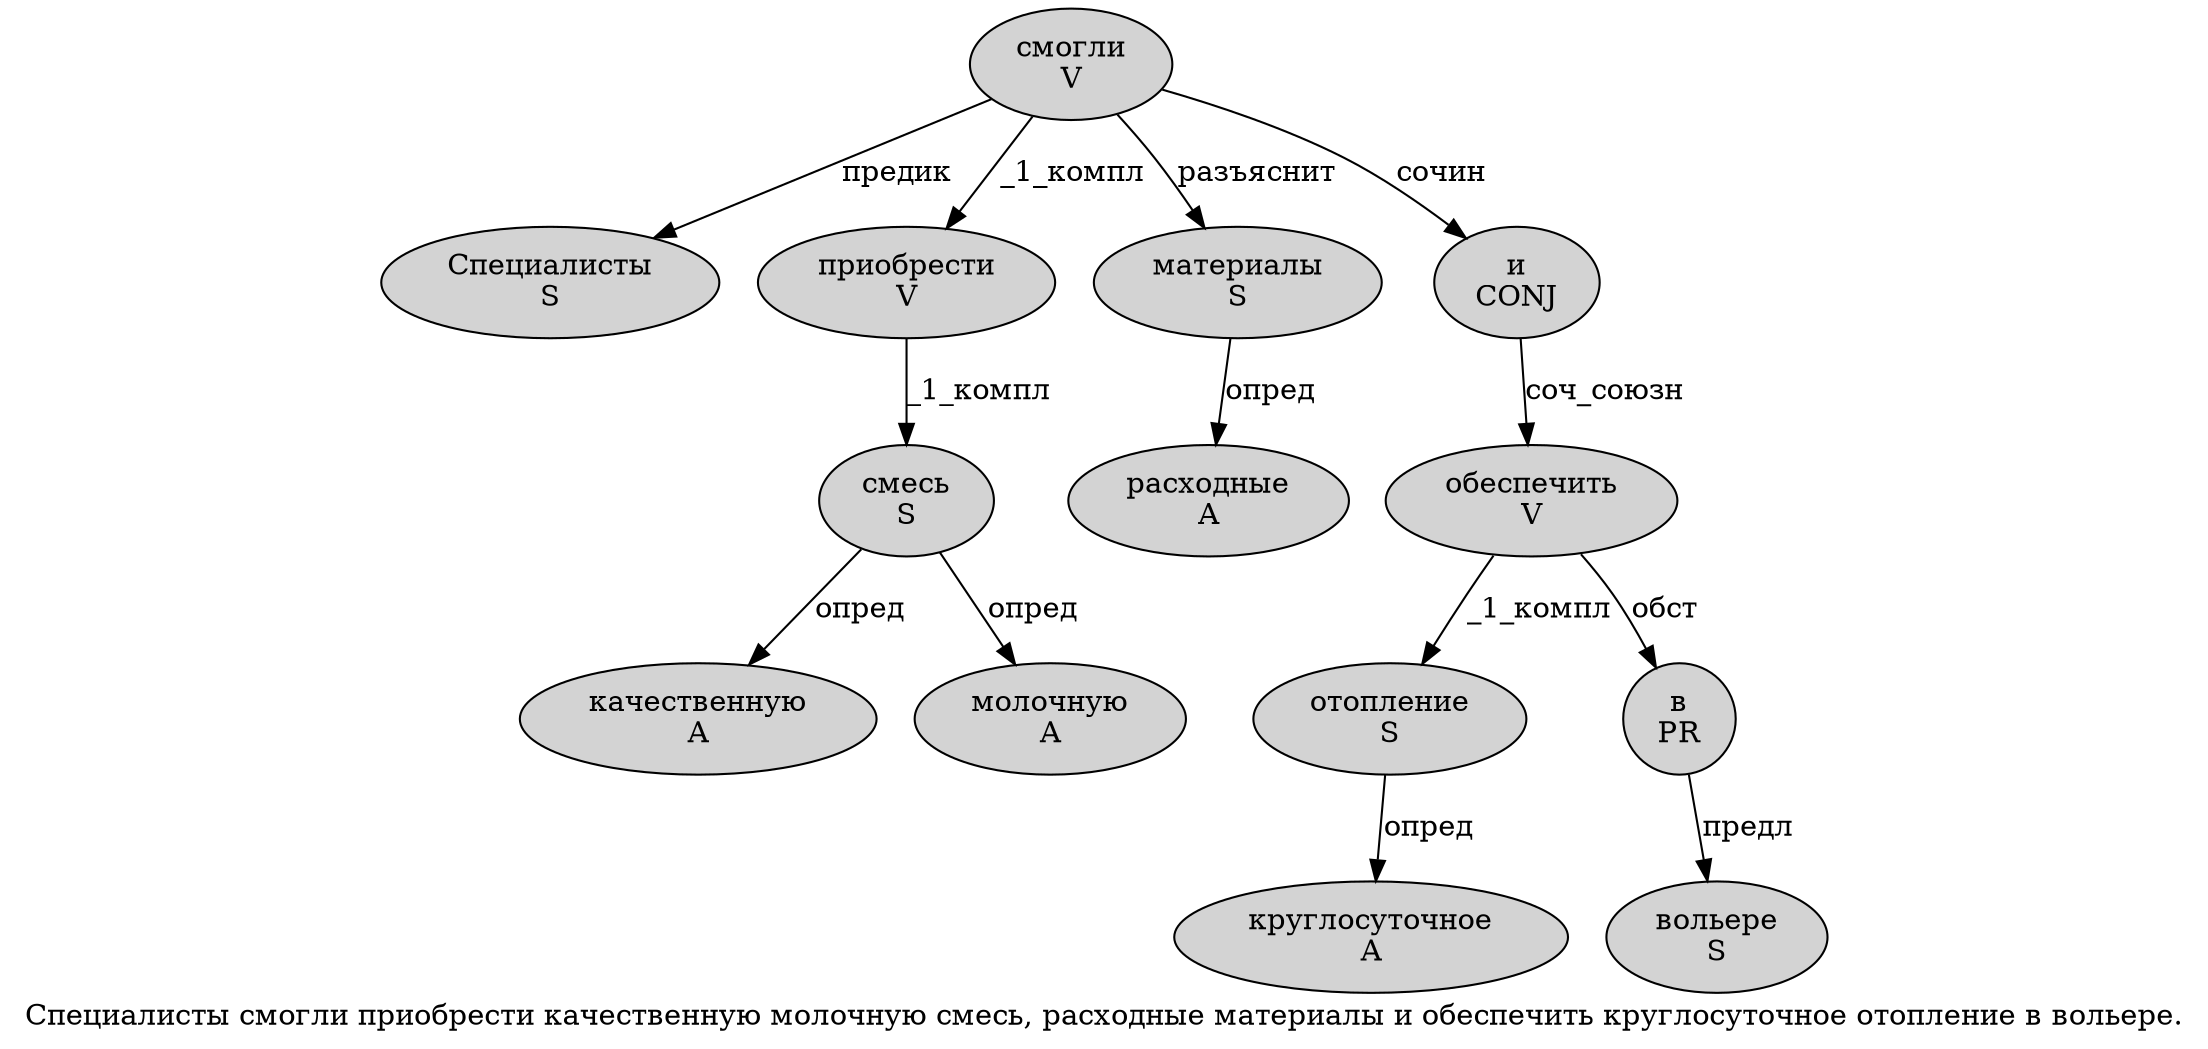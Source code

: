 digraph SENTENCE_46 {
	graph [label="Специалисты смогли приобрести качественную молочную смесь, расходные материалы и обеспечить круглосуточное отопление в вольере."]
	node [style=filled]
		0 [label="Специалисты
S" color="" fillcolor=lightgray penwidth=1 shape=ellipse]
		1 [label="смогли
V" color="" fillcolor=lightgray penwidth=1 shape=ellipse]
		2 [label="приобрести
V" color="" fillcolor=lightgray penwidth=1 shape=ellipse]
		3 [label="качественную
A" color="" fillcolor=lightgray penwidth=1 shape=ellipse]
		4 [label="молочную
A" color="" fillcolor=lightgray penwidth=1 shape=ellipse]
		5 [label="смесь
S" color="" fillcolor=lightgray penwidth=1 shape=ellipse]
		7 [label="расходные
A" color="" fillcolor=lightgray penwidth=1 shape=ellipse]
		8 [label="материалы
S" color="" fillcolor=lightgray penwidth=1 shape=ellipse]
		9 [label="и
CONJ" color="" fillcolor=lightgray penwidth=1 shape=ellipse]
		10 [label="обеспечить
V" color="" fillcolor=lightgray penwidth=1 shape=ellipse]
		11 [label="круглосуточное
A" color="" fillcolor=lightgray penwidth=1 shape=ellipse]
		12 [label="отопление
S" color="" fillcolor=lightgray penwidth=1 shape=ellipse]
		13 [label="в
PR" color="" fillcolor=lightgray penwidth=1 shape=ellipse]
		14 [label="вольере
S" color="" fillcolor=lightgray penwidth=1 shape=ellipse]
			13 -> 14 [label="предл"]
			5 -> 3 [label="опред"]
			5 -> 4 [label="опред"]
			9 -> 10 [label="соч_союзн"]
			8 -> 7 [label="опред"]
			2 -> 5 [label="_1_компл"]
			10 -> 12 [label="_1_компл"]
			10 -> 13 [label="обст"]
			12 -> 11 [label="опред"]
			1 -> 0 [label="предик"]
			1 -> 2 [label="_1_компл"]
			1 -> 8 [label="разъяснит"]
			1 -> 9 [label="сочин"]
}
